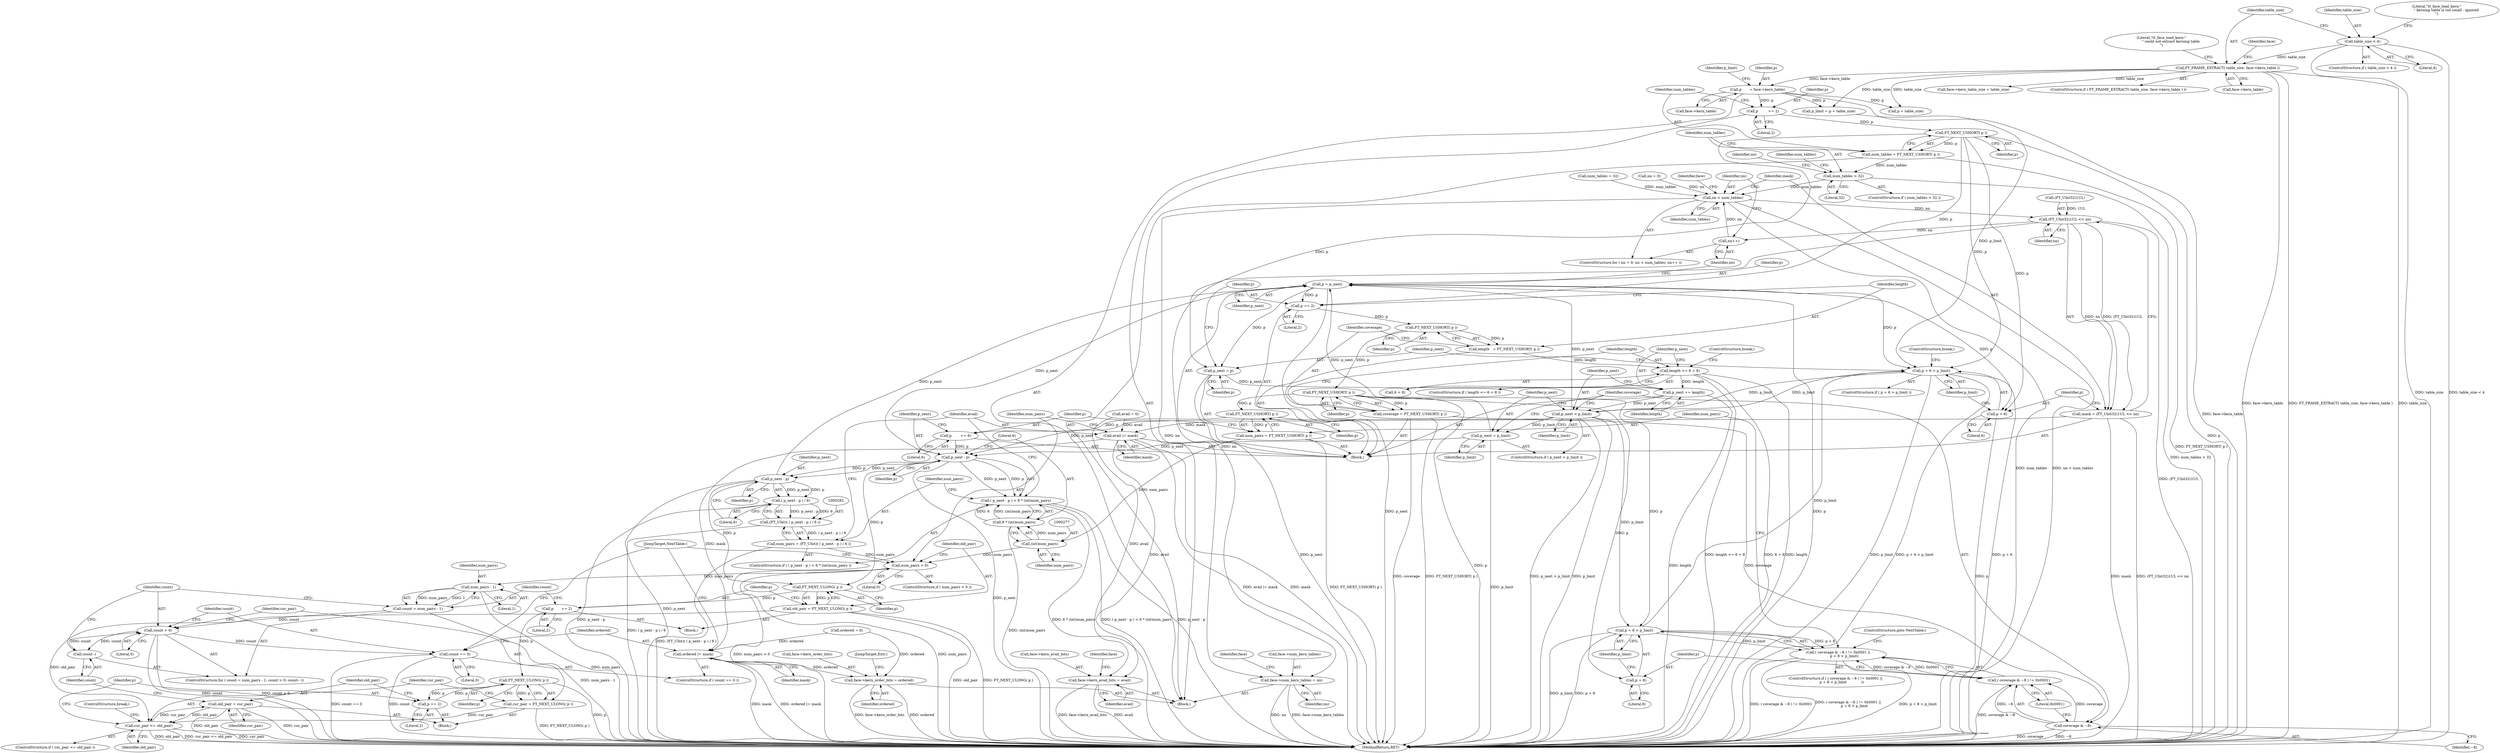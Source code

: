digraph "0_savannah_f70d9342e65cd2cb44e9f26b6d7edeedf191fc6c@pointer" {
"1000180" [label="(Call,FT_NEXT_USHORT( p ))"];
"1000175" [label="(Call,p         += 2)"];
"1000165" [label="(Call,p       = face->kern_table)"];
"1000151" [label="(Call,FT_FRAME_EXTRACT( table_size, face->kern_table ))"];
"1000139" [label="(Call,table_size < 4)"];
"1000178" [label="(Call,num_tables = FT_NEXT_USHORT( p ))"];
"1000183" [label="(Call,num_tables > 32)"];
"1000193" [label="(Call,nn < num_tables)"];
"1000206" [label="(Call,(FT_UInt32)1UL << nn)"];
"1000196" [label="(Call,nn++)"];
"1000204" [label="(Call,mask = (FT_UInt32)1UL << nn)"];
"1000288" [label="(Call,avail |= mask)"];
"1000337" [label="(Call,ordered |= mask)"];
"1000354" [label="(Call,face->kern_order_bits = ordered)"];
"1000349" [label="(Call,face->kern_avail_bits = avail)"];
"1000344" [label="(Call,face->num_kern_tables = nn)"];
"1000212" [label="(Call,p + 6 > p_limit)"];
"1000243" [label="(Call,p_next > p_limit)"];
"1000246" [label="(Call,p_next = p_limit)"];
"1000271" [label="(Call,p_next - p)"];
"1000270" [label="(Call,( p_next - p ) < 6 * (int)num_pairs)"];
"1000284" [label="(Call,p_next - p)"];
"1000283" [label="(Call,( p_next - p ) / 6)"];
"1000281" [label="(Call,(FT_UInt)( ( p_next - p ) / 6 ))"];
"1000279" [label="(Call,num_pairs = (FT_UInt)( ( p_next - p ) / 6 ))"];
"1000292" [label="(Call,num_pairs > 0)"];
"1000308" [label="(Call,num_pairs - 1)"];
"1000306" [label="(Call,count = num_pairs - 1)"];
"1000311" [label="(Call,count > 0)"];
"1000314" [label="(Call,count--)"];
"1000334" [label="(Call,count == 0)"];
"1000300" [label="(Call,FT_NEXT_ULONG( p ))"];
"1000298" [label="(Call,old_pair = FT_NEXT_ULONG( p ))"];
"1000323" [label="(Call,cur_pair <= old_pair)"];
"1000330" [label="(Call,old_pair = cur_pair)"];
"1000302" [label="(Call,p       += 2)"];
"1000320" [label="(Call,FT_NEXT_ULONG( p ))"];
"1000318" [label="(Call,cur_pair = FT_NEXT_ULONG( p ))"];
"1000327" [label="(Call,p += 2)"];
"1000341" [label="(Call,p = p_next)"];
"1000213" [label="(Call,p + 6)"];
"1000218" [label="(Call,p_next = p)"];
"1000239" [label="(Call,p_next += length)"];
"1000221" [label="(Call,p += 2)"];
"1000226" [label="(Call,FT_NEXT_USHORT( p ))"];
"1000224" [label="(Call,length   = FT_NEXT_USHORT( p ))"];
"1000233" [label="(Call,length <= 6 + 8)"];
"1000230" [label="(Call,FT_NEXT_USHORT( p ))"];
"1000228" [label="(Call,coverage = FT_NEXT_USHORT( p ))"];
"1000252" [label="(Call,coverage & ~8)"];
"1000251" [label="(Call,( coverage & ~8 ) != 0x0001)"];
"1000250" [label="(Call,( coverage & ~8 ) != 0x0001 ||\n           p + 8 > p_limit)"];
"1000256" [label="(Call,p + 8 > p_limit)"];
"1000257" [label="(Call,p + 8)"];
"1000264" [label="(Call,FT_NEXT_USHORT( p ))"];
"1000262" [label="(Call,num_pairs = FT_NEXT_USHORT( p ))"];
"1000276" [label="(Call,(int)num_pairs)"];
"1000274" [label="(Call,6 * (int)num_pairs)"];
"1000266" [label="(Call,p        += 6)"];
"1000183" [label="(Call,num_tables > 32)"];
"1000172" [label="(Call,p + table_size)"];
"1000187" [label="(Identifier,num_tables)"];
"1000265" [label="(Identifier,p)"];
"1000309" [label="(Identifier,num_pairs)"];
"1000339" [label="(Identifier,mask)"];
"1000194" [label="(Identifier,nn)"];
"1000175" [label="(Call,p         += 2)"];
"1000257" [label="(Call,p + 8)"];
"1000255" [label="(Literal,0x0001)"];
"1000322" [label="(ControlStructure,if ( cur_pair <= old_pair ))"];
"1000246" [label="(Call,p_next = p_limit)"];
"1000307" [label="(Identifier,count)"];
"1000178" [label="(Call,num_tables = FT_NEXT_USHORT( p ))"];
"1000290" [label="(Identifier,mask)"];
"1000346" [label="(Identifier,face)"];
"1000269" [label="(ControlStructure,if ( ( p_next - p ) < 6 * (int)num_pairs ))"];
"1000144" [label="(Literal,\"tt_face_load_kern:\"\n                 \" kerning table is too small - ignored\n\")"];
"1000326" [label="(ControlStructure,break;)"];
"1000216" [label="(Identifier,p_limit)"];
"1000353" [label="(Identifier,avail)"];
"1000286" [label="(Identifier,p)"];
"1000151" [label="(Call,FT_FRAME_EXTRACT( table_size, face->kern_table ))"];
"1000165" [label="(Call,p       = face->kern_table)"];
"1000213" [label="(Call,p + 6)"];
"1000287" [label="(Literal,6)"];
"1000259" [label="(Literal,8)"];
"1000239" [label="(Call,p_next += length)"];
"1000252" [label="(Call,coverage & ~8)"];
"1000247" [label="(Identifier,p_next)"];
"1000263" [label="(Identifier,num_pairs)"];
"1000224" [label="(Call,length   = FT_NEXT_USHORT( p ))"];
"1000186" [label="(Call,num_tables = 32)"];
"1000217" [label="(ControlStructure,break;)"];
"1000304" [label="(Literal,2)"];
"1000176" [label="(Identifier,p)"];
"1000139" [label="(Call,table_size < 4)"];
"1000359" [label="(JumpTarget,Exit:)"];
"1000306" [label="(Call,count = num_pairs - 1)"];
"1000343" [label="(Identifier,p_next)"];
"1000258" [label="(Identifier,p)"];
"1000267" [label="(Identifier,p)"];
"1000220" [label="(Identifier,p)"];
"1000196" [label="(Call,nn++)"];
"1000341" [label="(Call,p = p_next)"];
"1000249" [label="(ControlStructure,if ( ( coverage & ~8 ) != 0x0001 ||\n           p + 8 > p_limit             ))"];
"1000274" [label="(Call,6 * (int)num_pairs)"];
"1000271" [label="(Call,p_next - p)"];
"1000124" [label="(Call,ordered = 0)"];
"1000336" [label="(Literal,0)"];
"1000243" [label="(Call,p_next > p_limit)"];
"1000158" [label="(Literal,\"tt_face_load_kern:\"\n                 \" could not extract kerning table\n\")"];
"1000313" [label="(Literal,0)"];
"1000295" [label="(Block,)"];
"1000264" [label="(Call,FT_NEXT_USHORT( p ))"];
"1000212" [label="(Call,p + 6 > p_limit)"];
"1000280" [label="(Identifier,num_pairs)"];
"1000190" [label="(Call,nn = 0)"];
"1000281" [label="(Call,(FT_UInt)( ( p_next - p ) / 6 ))"];
"1000197" [label="(Identifier,nn)"];
"1000279" [label="(Call,num_pairs = (FT_UInt)( ( p_next - p ) / 6 ))"];
"1000240" [label="(Identifier,p_next)"];
"1000285" [label="(Identifier,p_next)"];
"1000312" [label="(Identifier,count)"];
"1000235" [label="(Call,6 + 8)"];
"1000278" [label="(Identifier,num_pairs)"];
"1000171" [label="(Identifier,p_limit)"];
"1000162" [label="(Identifier,face)"];
"1000231" [label="(Identifier,p)"];
"1000140" [label="(Identifier,table_size)"];
"1000223" [label="(Literal,2)"];
"1000230" [label="(Call,FT_NEXT_USHORT( p ))"];
"1000206" [label="(Call,(FT_UInt32)1UL << nn)"];
"1000351" [label="(Identifier,face)"];
"1000229" [label="(Identifier,coverage)"];
"1000303" [label="(Identifier,p)"];
"1000166" [label="(Identifier,p)"];
"1000272" [label="(Identifier,p_next)"];
"1000276" [label="(Call,(int)num_pairs)"];
"1000323" [label="(Call,cur_pair <= old_pair)"];
"1000344" [label="(Call,face->num_kern_tables = nn)"];
"1000273" [label="(Identifier,p)"];
"1000275" [label="(Literal,6)"];
"1000292" [label="(Call,num_pairs > 0)"];
"1000215" [label="(Literal,6)"];
"1000302" [label="(Call,p       += 2)"];
"1000315" [label="(Identifier,count)"];
"1000210" [label="(Identifier,nn)"];
"1000218" [label="(Call,p_next = p)"];
"1000221" [label="(Call,p += 2)"];
"1000185" [label="(Literal,32)"];
"1000338" [label="(Identifier,ordered)"];
"1000160" [label="(Call,face->kern_table_size = table_size)"];
"1000289" [label="(Identifier,avail)"];
"1000205" [label="(Identifier,mask)"];
"1000193" [label="(Call,nn < num_tables)"];
"1000319" [label="(Identifier,cur_pair)"];
"1000332" [label="(Identifier,cur_pair)"];
"1000177" [label="(Literal,2)"];
"1000182" [label="(ControlStructure,if ( num_tables > 32 ))"];
"1000219" [label="(Identifier,p_next)"];
"1000327" [label="(Call,p += 2)"];
"1000222" [label="(Identifier,p)"];
"1000138" [label="(ControlStructure,if ( table_size < 4 ))"];
"1000141" [label="(Literal,4)"];
"1000318" [label="(Call,cur_pair = FT_NEXT_ULONG( p ))"];
"1000195" [label="(Identifier,num_tables)"];
"1000329" [label="(Literal,2)"];
"1000191" [label="(Identifier,nn)"];
"1000316" [label="(Block,)"];
"1000241" [label="(Identifier,length)"];
"1000233" [label="(Call,length <= 6 + 8)"];
"1000253" [label="(Identifier,coverage)"];
"1000250" [label="(Call,( coverage & ~8 ) != 0x0001 ||\n           p + 8 > p_limit)"];
"1000245" [label="(Identifier,p_limit)"];
"1000288" [label="(Call,avail |= mask)"];
"1000308" [label="(Call,num_pairs - 1)"];
"1000170" [label="(Call,p_limit = p + table_size)"];
"1000299" [label="(Identifier,old_pair)"];
"1000328" [label="(Identifier,p)"];
"1000350" [label="(Call,face->kern_avail_bits)"];
"1000331" [label="(Identifier,old_pair)"];
"1000330" [label="(Call,old_pair = cur_pair)"];
"1000232" [label="(ControlStructure,if ( length <= 6 + 8 ))"];
"1000294" [label="(Literal,0)"];
"1000270" [label="(Call,( p_next - p ) < 6 * (int)num_pairs)"];
"1000112" [label="(Block,)"];
"1000225" [label="(Identifier,length)"];
"1000349" [label="(Call,face->kern_avail_bits = avail)"];
"1000298" [label="(Call,old_pair = FT_NEXT_ULONG( p ))"];
"1000198" [label="(Block,)"];
"1000325" [label="(Identifier,old_pair)"];
"1000311" [label="(Call,count > 0)"];
"1000334" [label="(Call,count == 0)"];
"1000227" [label="(Identifier,p)"];
"1000291" [label="(ControlStructure,if ( num_pairs > 0 ))"];
"1000355" [label="(Call,face->kern_order_bits)"];
"1000324" [label="(Identifier,cur_pair)"];
"1000333" [label="(ControlStructure,if ( count == 0 ))"];
"1000211" [label="(ControlStructure,if ( p + 6 > p_limit ))"];
"1000262" [label="(Call,num_pairs = FT_NEXT_USHORT( p ))"];
"1000256" [label="(Call,p + 8 > p_limit)"];
"1000234" [label="(Identifier,length)"];
"1000150" [label="(ControlStructure,if ( FT_FRAME_EXTRACT( table_size, face->kern_table ) ))"];
"1000354" [label="(Call,face->kern_order_bits = ordered)"];
"1000342" [label="(Identifier,p)"];
"1000179" [label="(Identifier,num_tables)"];
"1000238" [label="(ControlStructure,break;)"];
"1000226" [label="(Call,FT_NEXT_USHORT( p ))"];
"1000181" [label="(Identifier,p)"];
"1000214" [label="(Identifier,p)"];
"1000348" [label="(Identifier,nn)"];
"1000266" [label="(Call,p        += 6)"];
"1000340" [label="(JumpTarget,NextTable:)"];
"1000314" [label="(Call,count--)"];
"1000261" [label="(ControlStructure,goto NextTable;)"];
"1000310" [label="(Literal,1)"];
"1000251" [label="(Call,( coverage & ~8 ) != 0x0001)"];
"1000254" [label="(Identifier,~8)"];
"1000283" [label="(Call,( p_next - p ) / 6)"];
"1000242" [label="(ControlStructure,if ( p_next > p_limit ))"];
"1000284" [label="(Call,p_next - p)"];
"1000362" [label="(MethodReturn,RET)"];
"1000301" [label="(Identifier,p)"];
"1000189" [label="(ControlStructure,for ( nn = 0; nn < num_tables; nn++ ))"];
"1000337" [label="(Call,ordered |= mask)"];
"1000152" [label="(Identifier,table_size)"];
"1000153" [label="(Call,face->kern_table)"];
"1000120" [label="(Call,avail = 0)"];
"1000244" [label="(Identifier,p_next)"];
"1000335" [label="(Identifier,count)"];
"1000268" [label="(Literal,6)"];
"1000358" [label="(Identifier,ordered)"];
"1000300" [label="(Call,FT_NEXT_ULONG( p ))"];
"1000305" [label="(ControlStructure,for ( count = num_pairs - 1; count > 0; count-- ))"];
"1000345" [label="(Call,face->num_kern_tables)"];
"1000180" [label="(Call,FT_NEXT_USHORT( p ))"];
"1000320" [label="(Call,FT_NEXT_ULONG( p ))"];
"1000321" [label="(Identifier,p)"];
"1000260" [label="(Identifier,p_limit)"];
"1000248" [label="(Identifier,p_limit)"];
"1000207" [label="(Call,(FT_UInt32)1UL)"];
"1000204" [label="(Call,mask = (FT_UInt32)1UL << nn)"];
"1000293" [label="(Identifier,num_pairs)"];
"1000356" [label="(Identifier,face)"];
"1000167" [label="(Call,face->kern_table)"];
"1000228" [label="(Call,coverage = FT_NEXT_USHORT( p ))"];
"1000184" [label="(Identifier,num_tables)"];
"1000180" -> "1000178"  [label="AST: "];
"1000180" -> "1000181"  [label="CFG: "];
"1000181" -> "1000180"  [label="AST: "];
"1000178" -> "1000180"  [label="CFG: "];
"1000180" -> "1000362"  [label="DDG: p"];
"1000180" -> "1000178"  [label="DDG: p"];
"1000175" -> "1000180"  [label="DDG: p"];
"1000180" -> "1000212"  [label="DDG: p"];
"1000180" -> "1000213"  [label="DDG: p"];
"1000180" -> "1000218"  [label="DDG: p"];
"1000180" -> "1000221"  [label="DDG: p"];
"1000175" -> "1000112"  [label="AST: "];
"1000175" -> "1000177"  [label="CFG: "];
"1000176" -> "1000175"  [label="AST: "];
"1000177" -> "1000175"  [label="AST: "];
"1000179" -> "1000175"  [label="CFG: "];
"1000165" -> "1000175"  [label="DDG: p"];
"1000165" -> "1000112"  [label="AST: "];
"1000165" -> "1000167"  [label="CFG: "];
"1000166" -> "1000165"  [label="AST: "];
"1000167" -> "1000165"  [label="AST: "];
"1000171" -> "1000165"  [label="CFG: "];
"1000165" -> "1000362"  [label="DDG: face->kern_table"];
"1000151" -> "1000165"  [label="DDG: face->kern_table"];
"1000165" -> "1000170"  [label="DDG: p"];
"1000165" -> "1000172"  [label="DDG: p"];
"1000151" -> "1000150"  [label="AST: "];
"1000151" -> "1000153"  [label="CFG: "];
"1000152" -> "1000151"  [label="AST: "];
"1000153" -> "1000151"  [label="AST: "];
"1000158" -> "1000151"  [label="CFG: "];
"1000162" -> "1000151"  [label="CFG: "];
"1000151" -> "1000362"  [label="DDG: FT_FRAME_EXTRACT( table_size, face->kern_table )"];
"1000151" -> "1000362"  [label="DDG: table_size"];
"1000151" -> "1000362"  [label="DDG: face->kern_table"];
"1000139" -> "1000151"  [label="DDG: table_size"];
"1000151" -> "1000160"  [label="DDG: table_size"];
"1000151" -> "1000170"  [label="DDG: table_size"];
"1000151" -> "1000172"  [label="DDG: table_size"];
"1000139" -> "1000138"  [label="AST: "];
"1000139" -> "1000141"  [label="CFG: "];
"1000140" -> "1000139"  [label="AST: "];
"1000141" -> "1000139"  [label="AST: "];
"1000144" -> "1000139"  [label="CFG: "];
"1000152" -> "1000139"  [label="CFG: "];
"1000139" -> "1000362"  [label="DDG: table_size < 4"];
"1000139" -> "1000362"  [label="DDG: table_size"];
"1000178" -> "1000112"  [label="AST: "];
"1000179" -> "1000178"  [label="AST: "];
"1000184" -> "1000178"  [label="CFG: "];
"1000178" -> "1000362"  [label="DDG: FT_NEXT_USHORT( p )"];
"1000178" -> "1000183"  [label="DDG: num_tables"];
"1000183" -> "1000182"  [label="AST: "];
"1000183" -> "1000185"  [label="CFG: "];
"1000184" -> "1000183"  [label="AST: "];
"1000185" -> "1000183"  [label="AST: "];
"1000187" -> "1000183"  [label="CFG: "];
"1000191" -> "1000183"  [label="CFG: "];
"1000183" -> "1000362"  [label="DDG: num_tables > 32"];
"1000183" -> "1000193"  [label="DDG: num_tables"];
"1000193" -> "1000189"  [label="AST: "];
"1000193" -> "1000195"  [label="CFG: "];
"1000194" -> "1000193"  [label="AST: "];
"1000195" -> "1000193"  [label="AST: "];
"1000205" -> "1000193"  [label="CFG: "];
"1000346" -> "1000193"  [label="CFG: "];
"1000193" -> "1000362"  [label="DDG: num_tables"];
"1000193" -> "1000362"  [label="DDG: nn < num_tables"];
"1000190" -> "1000193"  [label="DDG: nn"];
"1000196" -> "1000193"  [label="DDG: nn"];
"1000186" -> "1000193"  [label="DDG: num_tables"];
"1000193" -> "1000206"  [label="DDG: nn"];
"1000193" -> "1000344"  [label="DDG: nn"];
"1000206" -> "1000204"  [label="AST: "];
"1000206" -> "1000210"  [label="CFG: "];
"1000207" -> "1000206"  [label="AST: "];
"1000210" -> "1000206"  [label="AST: "];
"1000204" -> "1000206"  [label="CFG: "];
"1000206" -> "1000362"  [label="DDG: (FT_UInt32)1UL"];
"1000206" -> "1000196"  [label="DDG: nn"];
"1000206" -> "1000204"  [label="DDG: (FT_UInt32)1UL"];
"1000206" -> "1000204"  [label="DDG: nn"];
"1000207" -> "1000206"  [label="DDG: 1UL"];
"1000206" -> "1000344"  [label="DDG: nn"];
"1000196" -> "1000189"  [label="AST: "];
"1000196" -> "1000197"  [label="CFG: "];
"1000197" -> "1000196"  [label="AST: "];
"1000194" -> "1000196"  [label="CFG: "];
"1000204" -> "1000198"  [label="AST: "];
"1000205" -> "1000204"  [label="AST: "];
"1000214" -> "1000204"  [label="CFG: "];
"1000204" -> "1000362"  [label="DDG: (FT_UInt32)1UL << nn"];
"1000204" -> "1000362"  [label="DDG: mask"];
"1000204" -> "1000288"  [label="DDG: mask"];
"1000288" -> "1000198"  [label="AST: "];
"1000288" -> "1000290"  [label="CFG: "];
"1000289" -> "1000288"  [label="AST: "];
"1000290" -> "1000288"  [label="AST: "];
"1000293" -> "1000288"  [label="CFG: "];
"1000288" -> "1000362"  [label="DDG: mask"];
"1000288" -> "1000362"  [label="DDG: avail |= mask"];
"1000120" -> "1000288"  [label="DDG: avail"];
"1000288" -> "1000337"  [label="DDG: mask"];
"1000288" -> "1000349"  [label="DDG: avail"];
"1000337" -> "1000333"  [label="AST: "];
"1000337" -> "1000339"  [label="CFG: "];
"1000338" -> "1000337"  [label="AST: "];
"1000339" -> "1000337"  [label="AST: "];
"1000340" -> "1000337"  [label="CFG: "];
"1000337" -> "1000362"  [label="DDG: mask"];
"1000337" -> "1000362"  [label="DDG: ordered |= mask"];
"1000124" -> "1000337"  [label="DDG: ordered"];
"1000337" -> "1000354"  [label="DDG: ordered"];
"1000354" -> "1000112"  [label="AST: "];
"1000354" -> "1000358"  [label="CFG: "];
"1000355" -> "1000354"  [label="AST: "];
"1000358" -> "1000354"  [label="AST: "];
"1000359" -> "1000354"  [label="CFG: "];
"1000354" -> "1000362"  [label="DDG: ordered"];
"1000354" -> "1000362"  [label="DDG: face->kern_order_bits"];
"1000124" -> "1000354"  [label="DDG: ordered"];
"1000349" -> "1000112"  [label="AST: "];
"1000349" -> "1000353"  [label="CFG: "];
"1000350" -> "1000349"  [label="AST: "];
"1000353" -> "1000349"  [label="AST: "];
"1000356" -> "1000349"  [label="CFG: "];
"1000349" -> "1000362"  [label="DDG: avail"];
"1000349" -> "1000362"  [label="DDG: face->kern_avail_bits"];
"1000120" -> "1000349"  [label="DDG: avail"];
"1000344" -> "1000112"  [label="AST: "];
"1000344" -> "1000348"  [label="CFG: "];
"1000345" -> "1000344"  [label="AST: "];
"1000348" -> "1000344"  [label="AST: "];
"1000351" -> "1000344"  [label="CFG: "];
"1000344" -> "1000362"  [label="DDG: nn"];
"1000344" -> "1000362"  [label="DDG: face->num_kern_tables"];
"1000212" -> "1000211"  [label="AST: "];
"1000212" -> "1000216"  [label="CFG: "];
"1000213" -> "1000212"  [label="AST: "];
"1000216" -> "1000212"  [label="AST: "];
"1000217" -> "1000212"  [label="CFG: "];
"1000219" -> "1000212"  [label="CFG: "];
"1000212" -> "1000362"  [label="DDG: p_limit"];
"1000212" -> "1000362"  [label="DDG: p + 6 > p_limit"];
"1000212" -> "1000362"  [label="DDG: p + 6"];
"1000341" -> "1000212"  [label="DDG: p"];
"1000256" -> "1000212"  [label="DDG: p_limit"];
"1000170" -> "1000212"  [label="DDG: p_limit"];
"1000243" -> "1000212"  [label="DDG: p_limit"];
"1000212" -> "1000243"  [label="DDG: p_limit"];
"1000243" -> "1000242"  [label="AST: "];
"1000243" -> "1000245"  [label="CFG: "];
"1000244" -> "1000243"  [label="AST: "];
"1000245" -> "1000243"  [label="AST: "];
"1000247" -> "1000243"  [label="CFG: "];
"1000253" -> "1000243"  [label="CFG: "];
"1000243" -> "1000362"  [label="DDG: p_limit"];
"1000243" -> "1000362"  [label="DDG: p_next > p_limit"];
"1000239" -> "1000243"  [label="DDG: p_next"];
"1000243" -> "1000246"  [label="DDG: p_limit"];
"1000243" -> "1000256"  [label="DDG: p_limit"];
"1000243" -> "1000271"  [label="DDG: p_next"];
"1000243" -> "1000341"  [label="DDG: p_next"];
"1000246" -> "1000242"  [label="AST: "];
"1000246" -> "1000248"  [label="CFG: "];
"1000247" -> "1000246"  [label="AST: "];
"1000248" -> "1000246"  [label="AST: "];
"1000253" -> "1000246"  [label="CFG: "];
"1000246" -> "1000362"  [label="DDG: p_limit"];
"1000246" -> "1000271"  [label="DDG: p_next"];
"1000246" -> "1000341"  [label="DDG: p_next"];
"1000271" -> "1000270"  [label="AST: "];
"1000271" -> "1000273"  [label="CFG: "];
"1000272" -> "1000271"  [label="AST: "];
"1000273" -> "1000271"  [label="AST: "];
"1000275" -> "1000271"  [label="CFG: "];
"1000271" -> "1000362"  [label="DDG: p_next"];
"1000271" -> "1000270"  [label="DDG: p_next"];
"1000271" -> "1000270"  [label="DDG: p"];
"1000266" -> "1000271"  [label="DDG: p"];
"1000271" -> "1000284"  [label="DDG: p_next"];
"1000271" -> "1000284"  [label="DDG: p"];
"1000271" -> "1000300"  [label="DDG: p"];
"1000271" -> "1000341"  [label="DDG: p_next"];
"1000270" -> "1000269"  [label="AST: "];
"1000270" -> "1000274"  [label="CFG: "];
"1000274" -> "1000270"  [label="AST: "];
"1000280" -> "1000270"  [label="CFG: "];
"1000289" -> "1000270"  [label="CFG: "];
"1000270" -> "1000362"  [label="DDG: 6 * (int)num_pairs"];
"1000270" -> "1000362"  [label="DDG: ( p_next - p ) < 6 * (int)num_pairs"];
"1000270" -> "1000362"  [label="DDG: p_next - p"];
"1000274" -> "1000270"  [label="DDG: 6"];
"1000274" -> "1000270"  [label="DDG: (int)num_pairs"];
"1000284" -> "1000283"  [label="AST: "];
"1000284" -> "1000286"  [label="CFG: "];
"1000285" -> "1000284"  [label="AST: "];
"1000286" -> "1000284"  [label="AST: "];
"1000287" -> "1000284"  [label="CFG: "];
"1000284" -> "1000362"  [label="DDG: p_next"];
"1000284" -> "1000283"  [label="DDG: p_next"];
"1000284" -> "1000283"  [label="DDG: p"];
"1000284" -> "1000300"  [label="DDG: p"];
"1000284" -> "1000341"  [label="DDG: p_next"];
"1000283" -> "1000281"  [label="AST: "];
"1000283" -> "1000287"  [label="CFG: "];
"1000287" -> "1000283"  [label="AST: "];
"1000281" -> "1000283"  [label="CFG: "];
"1000283" -> "1000362"  [label="DDG: p_next - p"];
"1000283" -> "1000281"  [label="DDG: p_next - p"];
"1000283" -> "1000281"  [label="DDG: 6"];
"1000281" -> "1000279"  [label="AST: "];
"1000282" -> "1000281"  [label="AST: "];
"1000279" -> "1000281"  [label="CFG: "];
"1000281" -> "1000362"  [label="DDG: ( p_next - p ) / 6"];
"1000281" -> "1000279"  [label="DDG: ( p_next - p ) / 6"];
"1000279" -> "1000269"  [label="AST: "];
"1000280" -> "1000279"  [label="AST: "];
"1000289" -> "1000279"  [label="CFG: "];
"1000279" -> "1000362"  [label="DDG: (FT_UInt)( ( p_next - p ) / 6 )"];
"1000279" -> "1000292"  [label="DDG: num_pairs"];
"1000292" -> "1000291"  [label="AST: "];
"1000292" -> "1000294"  [label="CFG: "];
"1000293" -> "1000292"  [label="AST: "];
"1000294" -> "1000292"  [label="AST: "];
"1000299" -> "1000292"  [label="CFG: "];
"1000340" -> "1000292"  [label="CFG: "];
"1000292" -> "1000362"  [label="DDG: num_pairs > 0"];
"1000292" -> "1000362"  [label="DDG: num_pairs"];
"1000276" -> "1000292"  [label="DDG: num_pairs"];
"1000292" -> "1000308"  [label="DDG: num_pairs"];
"1000308" -> "1000306"  [label="AST: "];
"1000308" -> "1000310"  [label="CFG: "];
"1000309" -> "1000308"  [label="AST: "];
"1000310" -> "1000308"  [label="AST: "];
"1000306" -> "1000308"  [label="CFG: "];
"1000308" -> "1000362"  [label="DDG: num_pairs"];
"1000308" -> "1000306"  [label="DDG: num_pairs"];
"1000308" -> "1000306"  [label="DDG: 1"];
"1000306" -> "1000305"  [label="AST: "];
"1000307" -> "1000306"  [label="AST: "];
"1000312" -> "1000306"  [label="CFG: "];
"1000306" -> "1000362"  [label="DDG: num_pairs - 1"];
"1000306" -> "1000311"  [label="DDG: count"];
"1000311" -> "1000305"  [label="AST: "];
"1000311" -> "1000313"  [label="CFG: "];
"1000312" -> "1000311"  [label="AST: "];
"1000313" -> "1000311"  [label="AST: "];
"1000319" -> "1000311"  [label="CFG: "];
"1000335" -> "1000311"  [label="CFG: "];
"1000311" -> "1000362"  [label="DDG: count"];
"1000311" -> "1000362"  [label="DDG: count > 0"];
"1000314" -> "1000311"  [label="DDG: count"];
"1000311" -> "1000314"  [label="DDG: count"];
"1000311" -> "1000334"  [label="DDG: count"];
"1000314" -> "1000305"  [label="AST: "];
"1000314" -> "1000315"  [label="CFG: "];
"1000315" -> "1000314"  [label="AST: "];
"1000312" -> "1000314"  [label="CFG: "];
"1000334" -> "1000333"  [label="AST: "];
"1000334" -> "1000336"  [label="CFG: "];
"1000335" -> "1000334"  [label="AST: "];
"1000336" -> "1000334"  [label="AST: "];
"1000338" -> "1000334"  [label="CFG: "];
"1000340" -> "1000334"  [label="CFG: "];
"1000334" -> "1000362"  [label="DDG: count == 0"];
"1000334" -> "1000362"  [label="DDG: count"];
"1000300" -> "1000298"  [label="AST: "];
"1000300" -> "1000301"  [label="CFG: "];
"1000301" -> "1000300"  [label="AST: "];
"1000298" -> "1000300"  [label="CFG: "];
"1000300" -> "1000298"  [label="DDG: p"];
"1000300" -> "1000302"  [label="DDG: p"];
"1000298" -> "1000295"  [label="AST: "];
"1000299" -> "1000298"  [label="AST: "];
"1000303" -> "1000298"  [label="CFG: "];
"1000298" -> "1000362"  [label="DDG: old_pair"];
"1000298" -> "1000362"  [label="DDG: FT_NEXT_ULONG( p )"];
"1000298" -> "1000323"  [label="DDG: old_pair"];
"1000323" -> "1000322"  [label="AST: "];
"1000323" -> "1000325"  [label="CFG: "];
"1000324" -> "1000323"  [label="AST: "];
"1000325" -> "1000323"  [label="AST: "];
"1000326" -> "1000323"  [label="CFG: "];
"1000328" -> "1000323"  [label="CFG: "];
"1000323" -> "1000362"  [label="DDG: cur_pair"];
"1000323" -> "1000362"  [label="DDG: old_pair"];
"1000323" -> "1000362"  [label="DDG: cur_pair <= old_pair"];
"1000318" -> "1000323"  [label="DDG: cur_pair"];
"1000330" -> "1000323"  [label="DDG: old_pair"];
"1000323" -> "1000330"  [label="DDG: cur_pair"];
"1000330" -> "1000316"  [label="AST: "];
"1000330" -> "1000332"  [label="CFG: "];
"1000331" -> "1000330"  [label="AST: "];
"1000332" -> "1000330"  [label="AST: "];
"1000315" -> "1000330"  [label="CFG: "];
"1000330" -> "1000362"  [label="DDG: old_pair"];
"1000330" -> "1000362"  [label="DDG: cur_pair"];
"1000302" -> "1000295"  [label="AST: "];
"1000302" -> "1000304"  [label="CFG: "];
"1000303" -> "1000302"  [label="AST: "];
"1000304" -> "1000302"  [label="AST: "];
"1000307" -> "1000302"  [label="CFG: "];
"1000302" -> "1000320"  [label="DDG: p"];
"1000320" -> "1000318"  [label="AST: "];
"1000320" -> "1000321"  [label="CFG: "];
"1000321" -> "1000320"  [label="AST: "];
"1000318" -> "1000320"  [label="CFG: "];
"1000320" -> "1000362"  [label="DDG: p"];
"1000320" -> "1000318"  [label="DDG: p"];
"1000327" -> "1000320"  [label="DDG: p"];
"1000320" -> "1000327"  [label="DDG: p"];
"1000318" -> "1000316"  [label="AST: "];
"1000319" -> "1000318"  [label="AST: "];
"1000324" -> "1000318"  [label="CFG: "];
"1000318" -> "1000362"  [label="DDG: FT_NEXT_ULONG( p )"];
"1000327" -> "1000316"  [label="AST: "];
"1000327" -> "1000329"  [label="CFG: "];
"1000328" -> "1000327"  [label="AST: "];
"1000329" -> "1000327"  [label="AST: "];
"1000331" -> "1000327"  [label="CFG: "];
"1000341" -> "1000198"  [label="AST: "];
"1000341" -> "1000343"  [label="CFG: "];
"1000342" -> "1000341"  [label="AST: "];
"1000343" -> "1000341"  [label="AST: "];
"1000197" -> "1000341"  [label="CFG: "];
"1000341" -> "1000362"  [label="DDG: p_next"];
"1000341" -> "1000362"  [label="DDG: p"];
"1000341" -> "1000213"  [label="DDG: p"];
"1000341" -> "1000218"  [label="DDG: p"];
"1000341" -> "1000221"  [label="DDG: p"];
"1000213" -> "1000215"  [label="CFG: "];
"1000214" -> "1000213"  [label="AST: "];
"1000215" -> "1000213"  [label="AST: "];
"1000216" -> "1000213"  [label="CFG: "];
"1000213" -> "1000362"  [label="DDG: p"];
"1000218" -> "1000198"  [label="AST: "];
"1000218" -> "1000220"  [label="CFG: "];
"1000219" -> "1000218"  [label="AST: "];
"1000220" -> "1000218"  [label="AST: "];
"1000222" -> "1000218"  [label="CFG: "];
"1000218" -> "1000362"  [label="DDG: p_next"];
"1000218" -> "1000239"  [label="DDG: p_next"];
"1000239" -> "1000198"  [label="AST: "];
"1000239" -> "1000241"  [label="CFG: "];
"1000240" -> "1000239"  [label="AST: "];
"1000241" -> "1000239"  [label="AST: "];
"1000244" -> "1000239"  [label="CFG: "];
"1000239" -> "1000362"  [label="DDG: length"];
"1000233" -> "1000239"  [label="DDG: length"];
"1000221" -> "1000198"  [label="AST: "];
"1000221" -> "1000223"  [label="CFG: "];
"1000222" -> "1000221"  [label="AST: "];
"1000223" -> "1000221"  [label="AST: "];
"1000225" -> "1000221"  [label="CFG: "];
"1000221" -> "1000226"  [label="DDG: p"];
"1000226" -> "1000224"  [label="AST: "];
"1000226" -> "1000227"  [label="CFG: "];
"1000227" -> "1000226"  [label="AST: "];
"1000224" -> "1000226"  [label="CFG: "];
"1000226" -> "1000224"  [label="DDG: p"];
"1000226" -> "1000230"  [label="DDG: p"];
"1000224" -> "1000198"  [label="AST: "];
"1000225" -> "1000224"  [label="AST: "];
"1000229" -> "1000224"  [label="CFG: "];
"1000224" -> "1000233"  [label="DDG: length"];
"1000233" -> "1000232"  [label="AST: "];
"1000233" -> "1000235"  [label="CFG: "];
"1000234" -> "1000233"  [label="AST: "];
"1000235" -> "1000233"  [label="AST: "];
"1000238" -> "1000233"  [label="CFG: "];
"1000240" -> "1000233"  [label="CFG: "];
"1000233" -> "1000362"  [label="DDG: length <= 6 + 8"];
"1000233" -> "1000362"  [label="DDG: 6 + 8"];
"1000233" -> "1000362"  [label="DDG: length"];
"1000230" -> "1000228"  [label="AST: "];
"1000230" -> "1000231"  [label="CFG: "];
"1000231" -> "1000230"  [label="AST: "];
"1000228" -> "1000230"  [label="CFG: "];
"1000230" -> "1000362"  [label="DDG: p"];
"1000230" -> "1000228"  [label="DDG: p"];
"1000230" -> "1000256"  [label="DDG: p"];
"1000230" -> "1000257"  [label="DDG: p"];
"1000230" -> "1000264"  [label="DDG: p"];
"1000228" -> "1000198"  [label="AST: "];
"1000229" -> "1000228"  [label="AST: "];
"1000234" -> "1000228"  [label="CFG: "];
"1000228" -> "1000362"  [label="DDG: coverage"];
"1000228" -> "1000362"  [label="DDG: FT_NEXT_USHORT( p )"];
"1000228" -> "1000252"  [label="DDG: coverage"];
"1000252" -> "1000251"  [label="AST: "];
"1000252" -> "1000254"  [label="CFG: "];
"1000253" -> "1000252"  [label="AST: "];
"1000254" -> "1000252"  [label="AST: "];
"1000255" -> "1000252"  [label="CFG: "];
"1000252" -> "1000362"  [label="DDG: coverage"];
"1000252" -> "1000362"  [label="DDG: ~8"];
"1000252" -> "1000251"  [label="DDG: coverage"];
"1000252" -> "1000251"  [label="DDG: ~8"];
"1000251" -> "1000250"  [label="AST: "];
"1000251" -> "1000255"  [label="CFG: "];
"1000255" -> "1000251"  [label="AST: "];
"1000258" -> "1000251"  [label="CFG: "];
"1000250" -> "1000251"  [label="CFG: "];
"1000251" -> "1000362"  [label="DDG: coverage & ~8"];
"1000251" -> "1000250"  [label="DDG: coverage & ~8"];
"1000251" -> "1000250"  [label="DDG: 0x0001"];
"1000250" -> "1000249"  [label="AST: "];
"1000250" -> "1000256"  [label="CFG: "];
"1000256" -> "1000250"  [label="AST: "];
"1000261" -> "1000250"  [label="CFG: "];
"1000263" -> "1000250"  [label="CFG: "];
"1000250" -> "1000362"  [label="DDG: ( coverage & ~8 ) != 0x0001"];
"1000250" -> "1000362"  [label="DDG: ( coverage & ~8 ) != 0x0001 ||\n           p + 8 > p_limit"];
"1000250" -> "1000362"  [label="DDG: p + 8 > p_limit"];
"1000256" -> "1000250"  [label="DDG: p + 8"];
"1000256" -> "1000250"  [label="DDG: p_limit"];
"1000256" -> "1000260"  [label="CFG: "];
"1000257" -> "1000256"  [label="AST: "];
"1000260" -> "1000256"  [label="AST: "];
"1000256" -> "1000362"  [label="DDG: p_limit"];
"1000256" -> "1000362"  [label="DDG: p + 8"];
"1000257" -> "1000259"  [label="CFG: "];
"1000258" -> "1000257"  [label="AST: "];
"1000259" -> "1000257"  [label="AST: "];
"1000260" -> "1000257"  [label="CFG: "];
"1000264" -> "1000262"  [label="AST: "];
"1000264" -> "1000265"  [label="CFG: "];
"1000265" -> "1000264"  [label="AST: "];
"1000262" -> "1000264"  [label="CFG: "];
"1000264" -> "1000262"  [label="DDG: p"];
"1000264" -> "1000266"  [label="DDG: p"];
"1000262" -> "1000198"  [label="AST: "];
"1000263" -> "1000262"  [label="AST: "];
"1000267" -> "1000262"  [label="CFG: "];
"1000262" -> "1000362"  [label="DDG: FT_NEXT_USHORT( p )"];
"1000262" -> "1000276"  [label="DDG: num_pairs"];
"1000276" -> "1000274"  [label="AST: "];
"1000276" -> "1000278"  [label="CFG: "];
"1000277" -> "1000276"  [label="AST: "];
"1000278" -> "1000276"  [label="AST: "];
"1000274" -> "1000276"  [label="CFG: "];
"1000276" -> "1000274"  [label="DDG: num_pairs"];
"1000275" -> "1000274"  [label="AST: "];
"1000274" -> "1000362"  [label="DDG: (int)num_pairs"];
"1000266" -> "1000198"  [label="AST: "];
"1000266" -> "1000268"  [label="CFG: "];
"1000267" -> "1000266"  [label="AST: "];
"1000268" -> "1000266"  [label="AST: "];
"1000272" -> "1000266"  [label="CFG: "];
}
